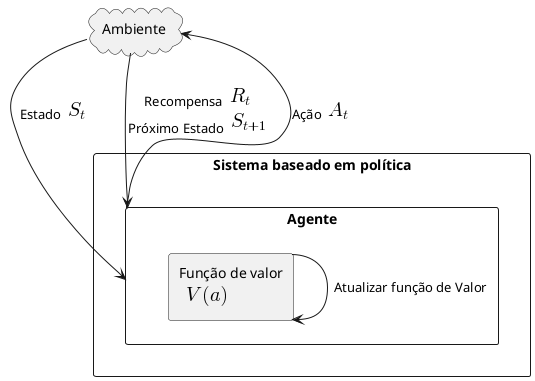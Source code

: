 @startuml

cloud Ambiente



rectangle "Sistema baseado em política" {

    rectangle "Agente" {

        rectangle "Função de valor\n <latex>V(a)</latex> " as Valor

    }

}



Ambiente --> Agente : Estado <latex>S_t</latex>

Agente --> Ambiente : Ação <latex>A_t</latex>

Ambiente --> Agente : Recompensa <latex>R_t</latex>\nPróximo Estado <latex>S_{t+1}</latex>

Valor --> Valor : Atualizar função de Valor



@enduml
